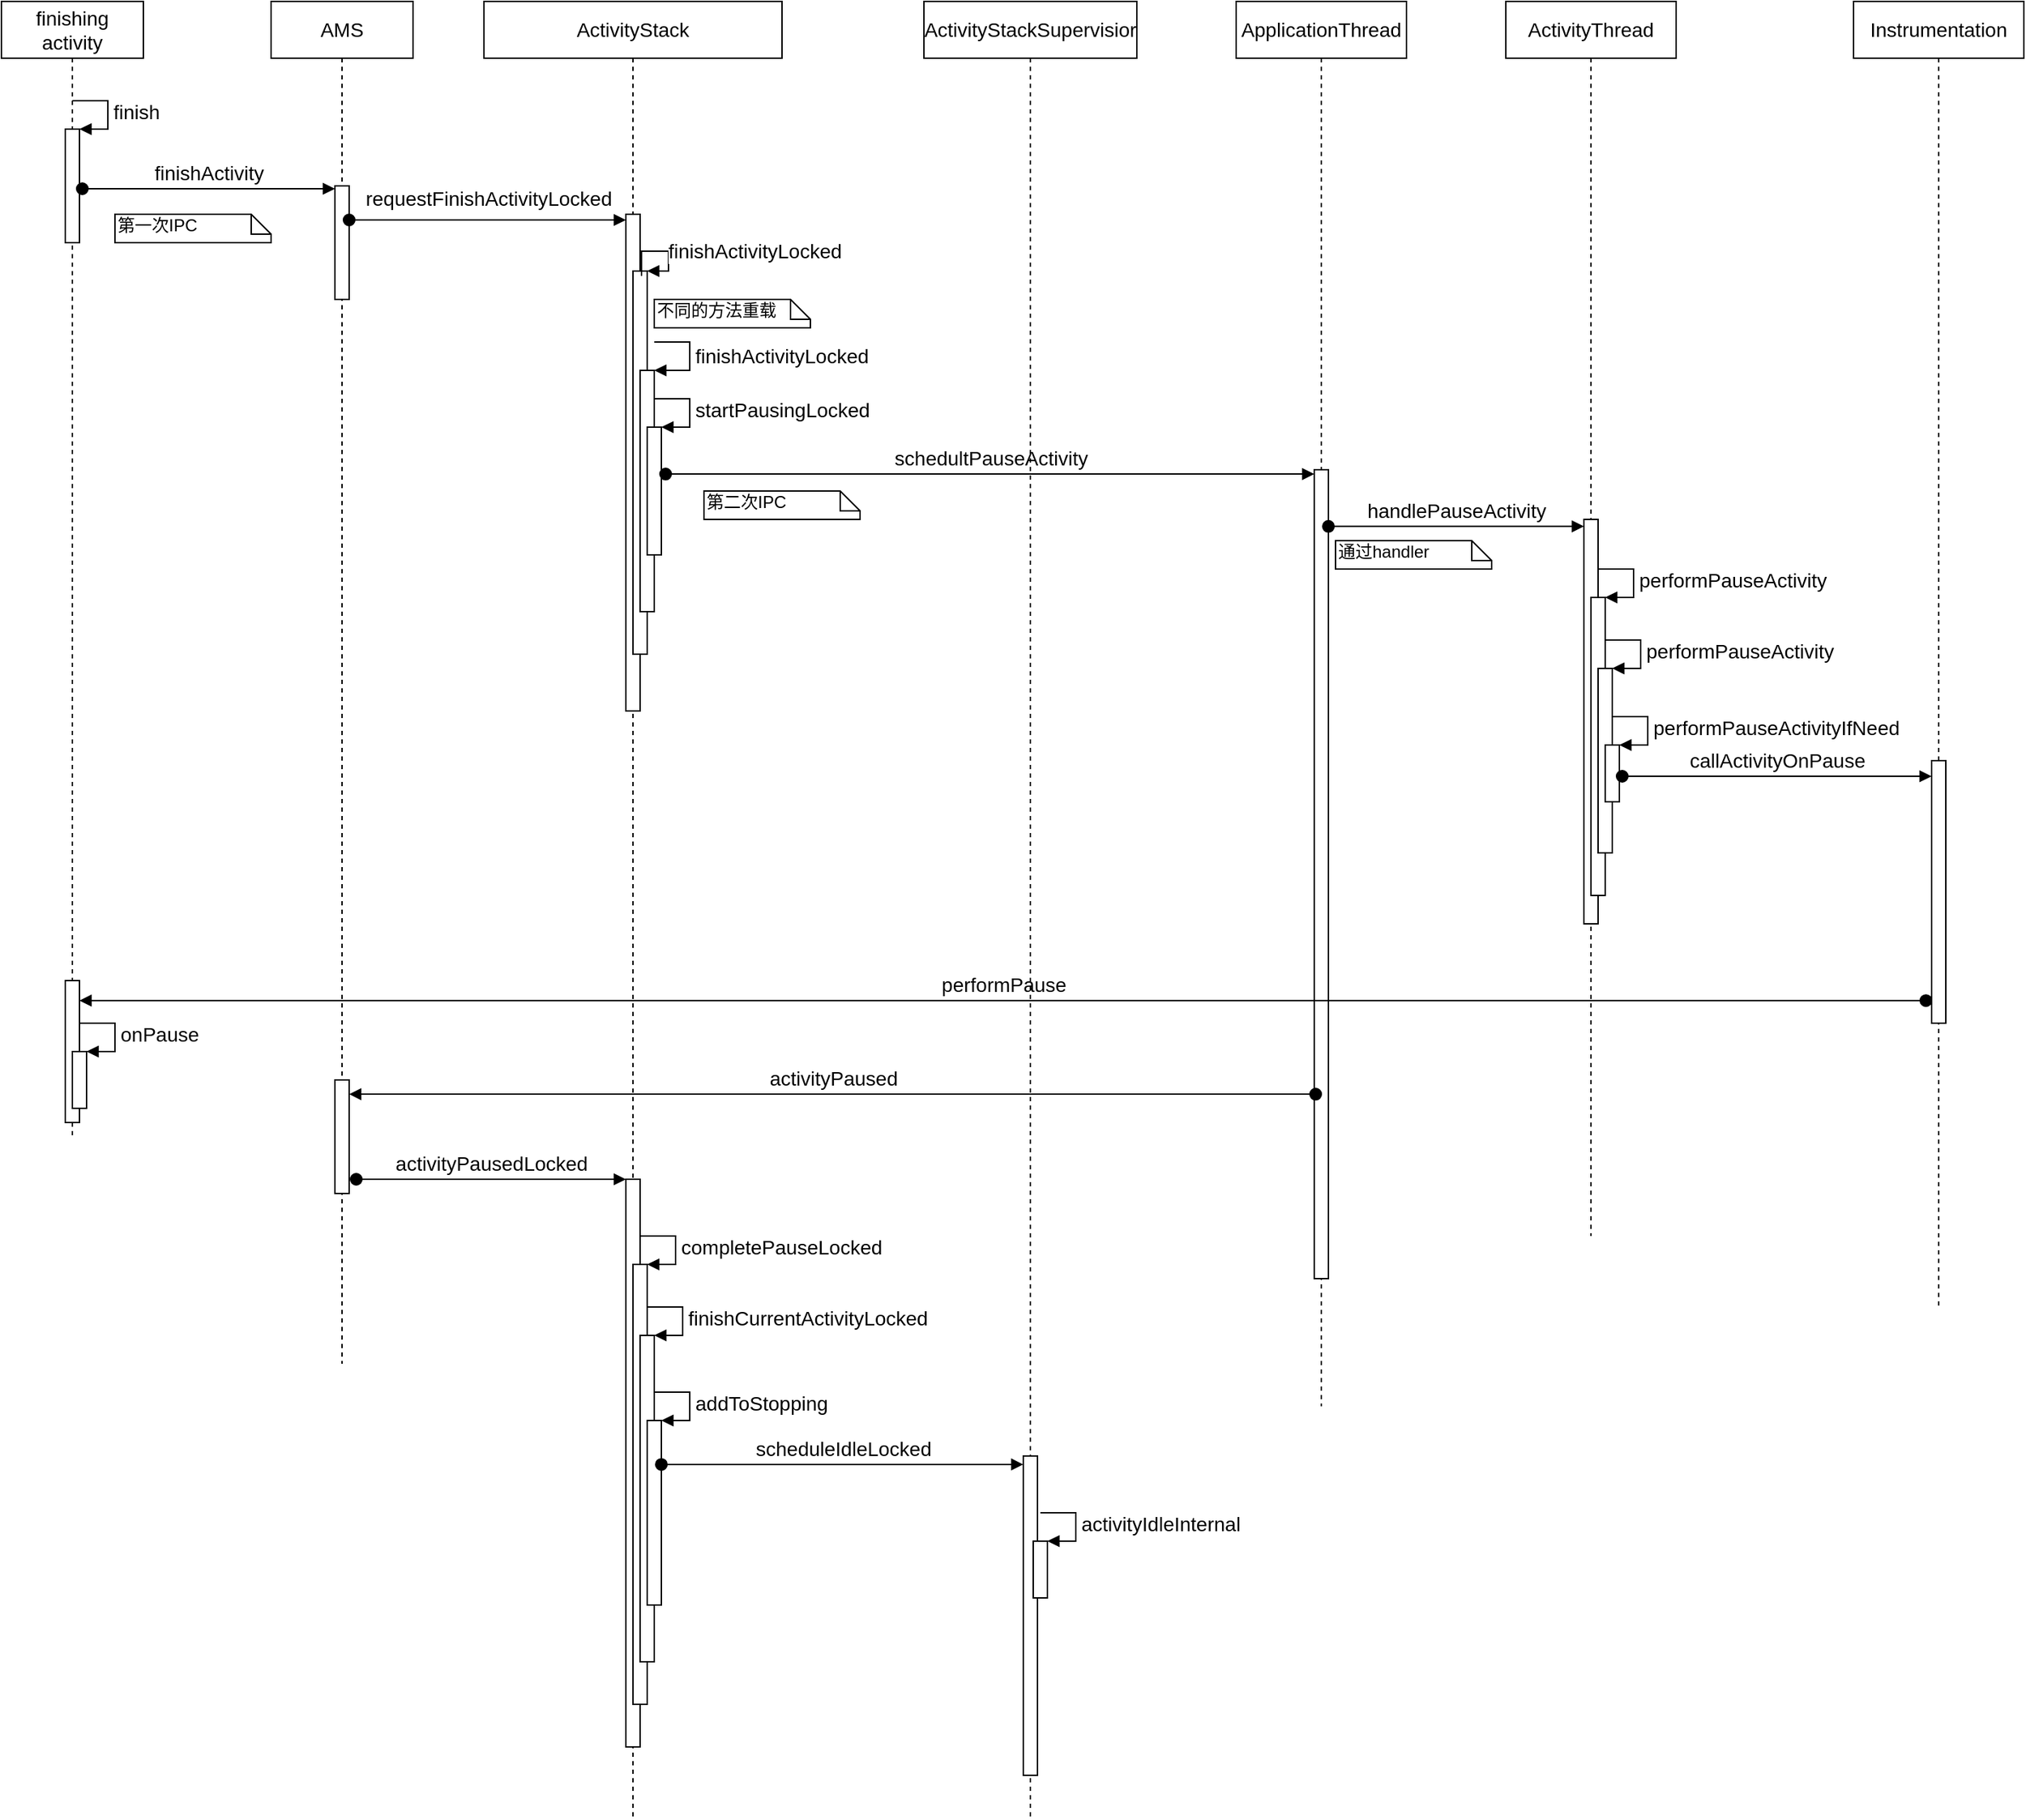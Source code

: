 <mxfile version="10.6.5" type="github"><diagram id="ZLF4FiaXyCPLw8wMx146" name="Page-1"><mxGraphModel dx="1634" dy="768" grid="1" gridSize="10" guides="1" tooltips="1" connect="1" arrows="1" fold="1" page="1" pageScale="1" pageWidth="827" pageHeight="1169" math="0" shadow="0"><root><mxCell id="0"/><mxCell id="1" parent="0"/><mxCell id="BoO9bFV0-iWKRXz_QszZ-1" value="&lt;font style=&quot;font-size: 14px&quot;&gt;finishing activity&lt;/font&gt;" style="shape=umlLifeline;perimeter=lifelinePerimeter;whiteSpace=wrap;html=1;container=1;collapsible=0;recursiveResize=0;outlineConnect=0;" vertex="1" parent="1"><mxGeometry x="100" y="20" width="100" height="800" as="geometry"/></mxCell><mxCell id="BoO9bFV0-iWKRXz_QszZ-2" value="" style="html=1;points=[];perimeter=orthogonalPerimeter;" vertex="1" parent="BoO9bFV0-iWKRXz_QszZ-1"><mxGeometry x="45" y="90" width="10" height="80" as="geometry"/></mxCell><mxCell id="BoO9bFV0-iWKRXz_QszZ-3" value="&lt;font style=&quot;font-size: 14px&quot;&gt;finish&lt;/font&gt;" style="edgeStyle=orthogonalEdgeStyle;html=1;align=left;spacingLeft=2;endArrow=block;rounded=0;entryX=1;entryY=0;" edge="1" target="BoO9bFV0-iWKRXz_QszZ-2" parent="BoO9bFV0-iWKRXz_QszZ-1"><mxGeometry relative="1" as="geometry"><mxPoint x="50" y="70" as="sourcePoint"/><Array as="points"><mxPoint x="75" y="70"/></Array></mxGeometry></mxCell><mxCell id="BoO9bFV0-iWKRXz_QszZ-46" value="" style="html=1;points=[];perimeter=orthogonalPerimeter;" vertex="1" parent="BoO9bFV0-iWKRXz_QszZ-1"><mxGeometry x="45" y="690" width="10" height="100" as="geometry"/></mxCell><mxCell id="BoO9bFV0-iWKRXz_QszZ-48" value="" style="html=1;points=[];perimeter=orthogonalPerimeter;" vertex="1" parent="BoO9bFV0-iWKRXz_QszZ-1"><mxGeometry x="50" y="740" width="10" height="40" as="geometry"/></mxCell><mxCell id="BoO9bFV0-iWKRXz_QszZ-49" value="&lt;font style=&quot;font-size: 14px&quot;&gt;onPause&lt;/font&gt;" style="edgeStyle=orthogonalEdgeStyle;html=1;align=left;spacingLeft=2;endArrow=block;rounded=0;entryX=1;entryY=0;" edge="1" target="BoO9bFV0-iWKRXz_QszZ-48" parent="BoO9bFV0-iWKRXz_QszZ-1"><mxGeometry relative="1" as="geometry"><mxPoint x="55" y="720" as="sourcePoint"/><Array as="points"><mxPoint x="80" y="720"/></Array></mxGeometry></mxCell><mxCell id="BoO9bFV0-iWKRXz_QszZ-4" value="&lt;font style=&quot;font-size: 14px&quot;&gt;AMS&lt;/font&gt;" style="shape=umlLifeline;perimeter=lifelinePerimeter;whiteSpace=wrap;html=1;container=1;collapsible=0;recursiveResize=0;outlineConnect=0;" vertex="1" parent="1"><mxGeometry x="290" y="20" width="100" height="960" as="geometry"/></mxCell><mxCell id="BoO9bFV0-iWKRXz_QszZ-8" value="" style="html=1;points=[];perimeter=orthogonalPerimeter;" vertex="1" parent="BoO9bFV0-iWKRXz_QszZ-4"><mxGeometry x="45" y="130" width="10" height="80" as="geometry"/></mxCell><mxCell id="BoO9bFV0-iWKRXz_QszZ-54" value="" style="html=1;points=[];perimeter=orthogonalPerimeter;" vertex="1" parent="BoO9bFV0-iWKRXz_QszZ-4"><mxGeometry x="45" y="760" width="10" height="80" as="geometry"/></mxCell><mxCell id="BoO9bFV0-iWKRXz_QszZ-9" value="&lt;font style=&quot;font-size: 14px&quot;&gt;finishActivity&lt;/font&gt;" style="html=1;verticalAlign=bottom;startArrow=oval;endArrow=block;startSize=8;exitX=1.2;exitY=0.525;exitDx=0;exitDy=0;exitPerimeter=0;" edge="1" target="BoO9bFV0-iWKRXz_QszZ-8" parent="1" source="BoO9bFV0-iWKRXz_QszZ-2"><mxGeometry relative="1" as="geometry"><mxPoint x="275" y="150" as="sourcePoint"/></mxGeometry></mxCell><mxCell id="BoO9bFV0-iWKRXz_QszZ-10" value="&lt;font style=&quot;font-size: 14px&quot;&gt;ActivityStack&lt;/font&gt;" style="shape=umlLifeline;perimeter=lifelinePerimeter;whiteSpace=wrap;html=1;container=1;collapsible=0;recursiveResize=0;outlineConnect=0;" vertex="1" parent="1"><mxGeometry x="440" y="20" width="210" height="1280" as="geometry"/></mxCell><mxCell id="BoO9bFV0-iWKRXz_QszZ-12" value="" style="html=1;points=[];perimeter=orthogonalPerimeter;" vertex="1" parent="BoO9bFV0-iWKRXz_QszZ-10"><mxGeometry x="100" y="150" width="10" height="350" as="geometry"/></mxCell><mxCell id="BoO9bFV0-iWKRXz_QszZ-16" value="" style="html=1;points=[];perimeter=orthogonalPerimeter;" vertex="1" parent="BoO9bFV0-iWKRXz_QszZ-10"><mxGeometry x="105" y="190" width="10" height="270" as="geometry"/></mxCell><mxCell id="BoO9bFV0-iWKRXz_QszZ-17" value="&lt;font style=&quot;font-size: 14px&quot;&gt;finishActivityLocked&lt;/font&gt;" style="edgeStyle=orthogonalEdgeStyle;html=1;align=left;spacingLeft=2;endArrow=block;rounded=0;entryX=1;entryY=0;exitX=1.1;exitY=0.124;exitDx=0;exitDy=0;exitPerimeter=0;" edge="1" target="BoO9bFV0-iWKRXz_QszZ-16" parent="BoO9bFV0-iWKRXz_QszZ-10" source="BoO9bFV0-iWKRXz_QszZ-12"><mxGeometry relative="1" as="geometry"><mxPoint x="55" y="180" as="sourcePoint"/><Array as="points"><mxPoint x="130" y="176"/><mxPoint x="130" y="190"/></Array></mxGeometry></mxCell><mxCell id="BoO9bFV0-iWKRXz_QszZ-18" value="" style="html=1;points=[];perimeter=orthogonalPerimeter;" vertex="1" parent="BoO9bFV0-iWKRXz_QszZ-10"><mxGeometry x="110" y="260" width="10" height="170" as="geometry"/></mxCell><mxCell id="BoO9bFV0-iWKRXz_QszZ-19" value="&lt;font style=&quot;font-size: 14px&quot;&gt;finishActivityLocked&lt;/font&gt;" style="edgeStyle=orthogonalEdgeStyle;html=1;align=left;spacingLeft=2;endArrow=block;rounded=0;entryX=1;entryY=0;" edge="1" target="BoO9bFV0-iWKRXz_QszZ-18" parent="BoO9bFV0-iWKRXz_QszZ-10"><mxGeometry relative="1" as="geometry"><mxPoint x="120" y="240" as="sourcePoint"/><Array as="points"><mxPoint x="145" y="240"/></Array></mxGeometry></mxCell><mxCell id="BoO9bFV0-iWKRXz_QszZ-20" value="不同的方法重载" style="shape=note;whiteSpace=wrap;html=1;size=14;verticalAlign=top;align=left;spacingTop=-6;" vertex="1" parent="BoO9bFV0-iWKRXz_QszZ-10"><mxGeometry x="120" y="210" width="110" height="20" as="geometry"/></mxCell><mxCell id="BoO9bFV0-iWKRXz_QszZ-21" value="" style="html=1;points=[];perimeter=orthogonalPerimeter;" vertex="1" parent="BoO9bFV0-iWKRXz_QszZ-10"><mxGeometry x="115" y="300" width="10" height="90" as="geometry"/></mxCell><mxCell id="BoO9bFV0-iWKRXz_QszZ-22" value="&lt;font style=&quot;font-size: 14px&quot;&gt;startPausingLocked&lt;/font&gt;" style="edgeStyle=orthogonalEdgeStyle;html=1;align=left;spacingLeft=2;endArrow=block;rounded=0;entryX=1;entryY=0;" edge="1" target="BoO9bFV0-iWKRXz_QszZ-21" parent="BoO9bFV0-iWKRXz_QszZ-10"><mxGeometry relative="1" as="geometry"><mxPoint x="120" y="280" as="sourcePoint"/><Array as="points"><mxPoint x="145" y="280"/></Array></mxGeometry></mxCell><mxCell id="BoO9bFV0-iWKRXz_QszZ-56" value="" style="html=1;points=[];perimeter=orthogonalPerimeter;" vertex="1" parent="BoO9bFV0-iWKRXz_QszZ-10"><mxGeometry x="100" y="830" width="10" height="400" as="geometry"/></mxCell><mxCell id="BoO9bFV0-iWKRXz_QszZ-57" value="&lt;font style=&quot;font-size: 14px&quot;&gt;activityPausedLocked&lt;/font&gt;" style="html=1;verticalAlign=bottom;startArrow=oval;endArrow=block;startSize=8;" edge="1" target="BoO9bFV0-iWKRXz_QszZ-56" parent="BoO9bFV0-iWKRXz_QszZ-10"><mxGeometry relative="1" as="geometry"><mxPoint x="-90" y="830" as="sourcePoint"/></mxGeometry></mxCell><mxCell id="BoO9bFV0-iWKRXz_QszZ-58" value="" style="html=1;points=[];perimeter=orthogonalPerimeter;" vertex="1" parent="BoO9bFV0-iWKRXz_QszZ-10"><mxGeometry x="105" y="890" width="10" height="310" as="geometry"/></mxCell><mxCell id="BoO9bFV0-iWKRXz_QszZ-59" value="&lt;font style=&quot;font-size: 14px&quot;&gt;completePauseLocked&lt;/font&gt;" style="edgeStyle=orthogonalEdgeStyle;html=1;align=left;spacingLeft=2;endArrow=block;rounded=0;entryX=1;entryY=0;" edge="1" target="BoO9bFV0-iWKRXz_QszZ-58" parent="BoO9bFV0-iWKRXz_QszZ-10"><mxGeometry relative="1" as="geometry"><mxPoint x="110" y="870" as="sourcePoint"/><Array as="points"><mxPoint x="135" y="870"/></Array></mxGeometry></mxCell><mxCell id="BoO9bFV0-iWKRXz_QszZ-60" value="" style="html=1;points=[];perimeter=orthogonalPerimeter;" vertex="1" parent="BoO9bFV0-iWKRXz_QszZ-10"><mxGeometry x="110" y="940" width="10" height="230" as="geometry"/></mxCell><mxCell id="BoO9bFV0-iWKRXz_QszZ-61" value="&lt;font style=&quot;font-size: 14px&quot;&gt;finishCurrentActivityLocked&lt;/font&gt;" style="edgeStyle=orthogonalEdgeStyle;html=1;align=left;spacingLeft=2;endArrow=block;rounded=0;entryX=1;entryY=0;" edge="1" target="BoO9bFV0-iWKRXz_QszZ-60" parent="BoO9bFV0-iWKRXz_QszZ-10"><mxGeometry relative="1" as="geometry"><mxPoint x="115" y="920" as="sourcePoint"/><Array as="points"><mxPoint x="140" y="920"/></Array></mxGeometry></mxCell><mxCell id="BoO9bFV0-iWKRXz_QszZ-62" value="" style="html=1;points=[];perimeter=orthogonalPerimeter;" vertex="1" parent="BoO9bFV0-iWKRXz_QszZ-10"><mxGeometry x="115" y="1000" width="10" height="130" as="geometry"/></mxCell><mxCell id="BoO9bFV0-iWKRXz_QszZ-63" value="&lt;font style=&quot;font-size: 14px&quot;&gt;addToStopping&lt;/font&gt;" style="edgeStyle=orthogonalEdgeStyle;html=1;align=left;spacingLeft=2;endArrow=block;rounded=0;entryX=1;entryY=0;" edge="1" target="BoO9bFV0-iWKRXz_QszZ-62" parent="BoO9bFV0-iWKRXz_QszZ-10"><mxGeometry relative="1" as="geometry"><mxPoint x="120" y="980" as="sourcePoint"/><Array as="points"><mxPoint x="145" y="980"/></Array></mxGeometry></mxCell><mxCell id="BoO9bFV0-iWKRXz_QszZ-13" value="&lt;font style=&quot;font-size: 14px&quot;&gt;requestFinishActivityLocked&lt;/font&gt;" style="html=1;verticalAlign=bottom;startArrow=oval;endArrow=block;startSize=8;exitX=1;exitY=0.3;exitDx=0;exitDy=0;exitPerimeter=0;" edge="1" target="BoO9bFV0-iWKRXz_QszZ-12" parent="1" source="BoO9bFV0-iWKRXz_QszZ-8"><mxGeometry y="4" relative="1" as="geometry"><mxPoint x="455" y="170" as="sourcePoint"/><mxPoint as="offset"/></mxGeometry></mxCell><mxCell id="BoO9bFV0-iWKRXz_QszZ-23" value="&lt;font style=&quot;font-size: 14px&quot;&gt;ApplicationThread&lt;/font&gt;" style="shape=umlLifeline;perimeter=lifelinePerimeter;whiteSpace=wrap;html=1;container=1;collapsible=0;recursiveResize=0;outlineConnect=0;" vertex="1" parent="1"><mxGeometry x="970" y="20" width="120" height="990" as="geometry"/></mxCell><mxCell id="BoO9bFV0-iWKRXz_QszZ-25" value="" style="html=1;points=[];perimeter=orthogonalPerimeter;" vertex="1" parent="BoO9bFV0-iWKRXz_QszZ-23"><mxGeometry x="55" y="330" width="10" height="570" as="geometry"/></mxCell><mxCell id="BoO9bFV0-iWKRXz_QszZ-28" value="第二次IPC" style="shape=note;whiteSpace=wrap;html=1;size=14;verticalAlign=top;align=left;spacingTop=-6;" vertex="1" parent="1"><mxGeometry x="595" y="365" width="110" height="20" as="geometry"/></mxCell><mxCell id="BoO9bFV0-iWKRXz_QszZ-29" value="&lt;font style=&quot;font-size: 14px&quot;&gt;ActivityThread&lt;/font&gt;" style="shape=umlLifeline;perimeter=lifelinePerimeter;whiteSpace=wrap;html=1;container=1;collapsible=0;recursiveResize=0;outlineConnect=0;" vertex="1" parent="1"><mxGeometry x="1160" y="20" width="120" height="870" as="geometry"/></mxCell><mxCell id="BoO9bFV0-iWKRXz_QszZ-30" value="" style="html=1;points=[];perimeter=orthogonalPerimeter;" vertex="1" parent="BoO9bFV0-iWKRXz_QszZ-29"><mxGeometry x="55" y="365" width="10" height="285" as="geometry"/></mxCell><mxCell id="BoO9bFV0-iWKRXz_QszZ-32" value="" style="html=1;points=[];perimeter=orthogonalPerimeter;" vertex="1" parent="BoO9bFV0-iWKRXz_QszZ-29"><mxGeometry x="60" y="420" width="10" height="210" as="geometry"/></mxCell><mxCell id="BoO9bFV0-iWKRXz_QszZ-33" value="&lt;font style=&quot;font-size: 14px&quot;&gt;performPauseActivity&lt;/font&gt;" style="edgeStyle=orthogonalEdgeStyle;html=1;align=left;spacingLeft=2;endArrow=block;rounded=0;entryX=1;entryY=0;" edge="1" target="BoO9bFV0-iWKRXz_QszZ-32" parent="BoO9bFV0-iWKRXz_QszZ-29"><mxGeometry relative="1" as="geometry"><mxPoint x="65" y="400" as="sourcePoint"/><Array as="points"><mxPoint x="90" y="400"/></Array></mxGeometry></mxCell><mxCell id="BoO9bFV0-iWKRXz_QszZ-34" value="" style="html=1;points=[];perimeter=orthogonalPerimeter;" vertex="1" parent="BoO9bFV0-iWKRXz_QszZ-29"><mxGeometry x="65" y="470" width="10" height="130" as="geometry"/></mxCell><mxCell id="BoO9bFV0-iWKRXz_QszZ-35" value="&lt;font style=&quot;font-size: 14px&quot;&gt;performPauseActivity&lt;/font&gt;" style="edgeStyle=orthogonalEdgeStyle;html=1;align=left;spacingLeft=2;endArrow=block;rounded=0;entryX=1;entryY=0;" edge="1" target="BoO9bFV0-iWKRXz_QszZ-34" parent="BoO9bFV0-iWKRXz_QszZ-29"><mxGeometry relative="1" as="geometry"><mxPoint x="70" y="450" as="sourcePoint"/><Array as="points"><mxPoint x="95" y="450"/></Array></mxGeometry></mxCell><mxCell id="BoO9bFV0-iWKRXz_QszZ-36" value="" style="html=1;points=[];perimeter=orthogonalPerimeter;" vertex="1" parent="BoO9bFV0-iWKRXz_QszZ-29"><mxGeometry x="70" y="524" width="10" height="40" as="geometry"/></mxCell><mxCell id="BoO9bFV0-iWKRXz_QszZ-37" value="&lt;font style=&quot;font-size: 14px&quot;&gt;performPauseActivityIfNeed&lt;/font&gt;" style="edgeStyle=orthogonalEdgeStyle;html=1;align=left;spacingLeft=2;endArrow=block;rounded=0;entryX=1;entryY=0;" edge="1" target="BoO9bFV0-iWKRXz_QszZ-36" parent="BoO9bFV0-iWKRXz_QszZ-29"><mxGeometry relative="1" as="geometry"><mxPoint x="75" y="504" as="sourcePoint"/><Array as="points"><mxPoint x="100" y="504"/></Array></mxGeometry></mxCell><mxCell id="BoO9bFV0-iWKRXz_QszZ-31" value="&lt;font style=&quot;font-size: 14px&quot;&gt;handlePauseActivity&lt;/font&gt;" style="html=1;verticalAlign=bottom;startArrow=oval;endArrow=block;startSize=8;exitX=1;exitY=0.07;exitDx=0;exitDy=0;exitPerimeter=0;" edge="1" parent="1" target="BoO9bFV0-iWKRXz_QszZ-30" source="BoO9bFV0-iWKRXz_QszZ-25"><mxGeometry relative="1" as="geometry"><mxPoint x="1040" y="390" as="sourcePoint"/></mxGeometry></mxCell><mxCell id="BoO9bFV0-iWKRXz_QszZ-40" value="通过handler" style="shape=note;whiteSpace=wrap;html=1;size=14;verticalAlign=top;align=left;spacingTop=-6;" vertex="1" parent="1"><mxGeometry x="1040" y="400" width="110" height="20" as="geometry"/></mxCell><mxCell id="BoO9bFV0-iWKRXz_QszZ-41" value="第一次IPC" style="shape=note;whiteSpace=wrap;html=1;size=14;verticalAlign=top;align=left;spacingTop=-6;" vertex="1" parent="1"><mxGeometry x="180" y="170" width="110" height="20" as="geometry"/></mxCell><mxCell id="BoO9bFV0-iWKRXz_QszZ-42" value="&lt;font style=&quot;font-size: 14px&quot;&gt;Instrumentation&lt;/font&gt;" style="shape=umlLifeline;perimeter=lifelinePerimeter;whiteSpace=wrap;html=1;container=1;collapsible=0;recursiveResize=0;outlineConnect=0;" vertex="1" parent="1"><mxGeometry x="1405" y="20" width="120" height="920" as="geometry"/></mxCell><mxCell id="BoO9bFV0-iWKRXz_QszZ-43" value="" style="html=1;points=[];perimeter=orthogonalPerimeter;" vertex="1" parent="BoO9bFV0-iWKRXz_QszZ-42"><mxGeometry x="55" y="535" width="10" height="185" as="geometry"/></mxCell><mxCell id="BoO9bFV0-iWKRXz_QszZ-44" value="&lt;font style=&quot;font-size: 14px&quot;&gt;callActivityOnPause&lt;/font&gt;" style="html=1;verticalAlign=bottom;startArrow=oval;endArrow=block;startSize=8;exitX=1.2;exitY=0.55;exitDx=0;exitDy=0;exitPerimeter=0;" edge="1" parent="1" target="BoO9bFV0-iWKRXz_QszZ-43" source="BoO9bFV0-iWKRXz_QszZ-36"><mxGeometry relative="1" as="geometry"><mxPoint x="1080" y="350" as="sourcePoint"/></mxGeometry></mxCell><mxCell id="BoO9bFV0-iWKRXz_QszZ-55" value="&lt;font style=&quot;font-size: 14px&quot;&gt;activityPaused&lt;/font&gt;" style="html=1;verticalAlign=bottom;startArrow=oval;endArrow=block;startSize=8;exitX=0.1;exitY=0.772;exitDx=0;exitDy=0;exitPerimeter=0;" edge="1" target="BoO9bFV0-iWKRXz_QszZ-54" parent="1" source="BoO9bFV0-iWKRXz_QszZ-25"><mxGeometry relative="1" as="geometry"><mxPoint x="780" y="790" as="sourcePoint"/></mxGeometry></mxCell><mxCell id="BoO9bFV0-iWKRXz_QszZ-26" value="&lt;font style=&quot;font-size: 14px&quot;&gt;schedultPauseActivity&lt;/font&gt;" style="html=1;verticalAlign=bottom;startArrow=oval;endArrow=block;startSize=8;exitX=1.3;exitY=0.367;exitDx=0;exitDy=0;exitPerimeter=0;" edge="1" target="BoO9bFV0-iWKRXz_QszZ-25" parent="1" source="BoO9bFV0-iWKRXz_QszZ-21"><mxGeometry relative="1" as="geometry"><mxPoint x="610" y="350" as="sourcePoint"/></mxGeometry></mxCell><mxCell id="BoO9bFV0-iWKRXz_QszZ-47" value="&lt;font style=&quot;font-size: 14px&quot;&gt;performPause&lt;/font&gt;" style="html=1;verticalAlign=bottom;startArrow=oval;endArrow=block;startSize=8;exitX=-0.4;exitY=0.914;exitDx=0;exitDy=0;exitPerimeter=0;" edge="1" target="BoO9bFV0-iWKRXz_QszZ-46" parent="1" source="BoO9bFV0-iWKRXz_QszZ-43"><mxGeometry relative="1" as="geometry"><mxPoint x="1290" y="720" as="sourcePoint"/></mxGeometry></mxCell><mxCell id="BoO9bFV0-iWKRXz_QszZ-64" value="&lt;font style=&quot;font-size: 14px&quot;&gt;ActivityStackSupervisior&lt;/font&gt;" style="shape=umlLifeline;perimeter=lifelinePerimeter;whiteSpace=wrap;html=1;container=1;collapsible=0;recursiveResize=0;outlineConnect=0;" vertex="1" parent="1"><mxGeometry x="750" y="20" width="150" height="1280" as="geometry"/></mxCell><mxCell id="BoO9bFV0-iWKRXz_QszZ-65" value="" style="html=1;points=[];perimeter=orthogonalPerimeter;" vertex="1" parent="BoO9bFV0-iWKRXz_QszZ-64"><mxGeometry x="70" y="1025" width="10" height="225" as="geometry"/></mxCell><mxCell id="BoO9bFV0-iWKRXz_QszZ-70" value="" style="html=1;points=[];perimeter=orthogonalPerimeter;" vertex="1" parent="BoO9bFV0-iWKRXz_QszZ-64"><mxGeometry x="77" y="1085" width="10" height="40" as="geometry"/></mxCell><mxCell id="BoO9bFV0-iWKRXz_QszZ-71" value="&lt;font style=&quot;font-size: 14px&quot;&gt;activityIdleInternal&lt;/font&gt;" style="edgeStyle=orthogonalEdgeStyle;html=1;align=left;spacingLeft=2;endArrow=block;rounded=0;entryX=1;entryY=0;" edge="1" target="BoO9bFV0-iWKRXz_QszZ-70" parent="BoO9bFV0-iWKRXz_QszZ-64"><mxGeometry relative="1" as="geometry"><mxPoint x="82" y="1065" as="sourcePoint"/><Array as="points"><mxPoint x="107" y="1065"/></Array></mxGeometry></mxCell><mxCell id="BoO9bFV0-iWKRXz_QszZ-66" value="&lt;font style=&quot;font-size: 14px&quot;&gt;scheduleIdleLocked&lt;/font&gt;" style="html=1;verticalAlign=bottom;startArrow=oval;endArrow=block;startSize=8;exitX=1;exitY=0.238;exitDx=0;exitDy=0;exitPerimeter=0;" edge="1" target="BoO9bFV0-iWKRXz_QszZ-65" parent="1" source="BoO9bFV0-iWKRXz_QszZ-62"><mxGeometry relative="1" as="geometry"><mxPoint x="760" y="1045" as="sourcePoint"/></mxGeometry></mxCell></root></mxGraphModel></diagram></mxfile>